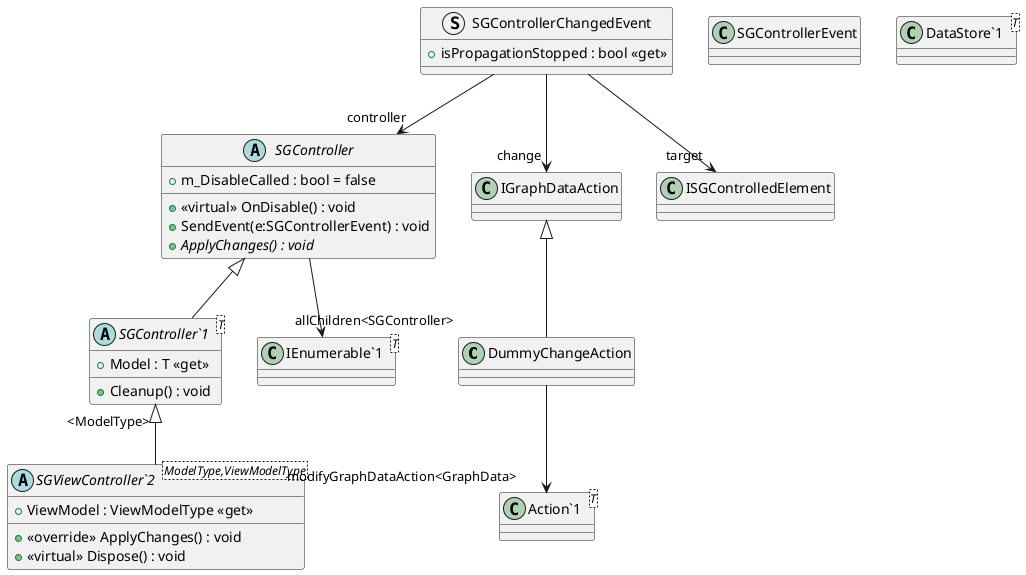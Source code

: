 @startuml
class DummyChangeAction {
}
struct SGControllerChangedEvent {
    + isPropagationStopped : bool <<get>>
}
class SGControllerEvent {
}
abstract class SGController {
    + m_DisableCalled : bool = false
    + <<virtual>> OnDisable() : void
    + SendEvent(e:SGControllerEvent) : void
    + {abstract} ApplyChanges() : void
}
abstract class "SGController`1"<T> {
    + Model : T <<get>>
    + Cleanup() : void
}
abstract class "SGViewController`2"<ModelType,ViewModelType> {
    + ViewModel : ViewModelType <<get>>
    + <<override>> ApplyChanges() : void
    + <<virtual>> Dispose() : void
}
class "DataStore`1"<T> {
}
class "Action`1"<T> {
}
class "IEnumerable`1"<T> {
}
IGraphDataAction <|-- DummyChangeAction
DummyChangeAction --> "modifyGraphDataAction<GraphData>" "Action`1"
SGControllerChangedEvent --> "target" ISGControlledElement
SGControllerChangedEvent --> "controller" SGController
SGControllerChangedEvent --> "change" IGraphDataAction
SGController --> "allChildren<SGController>" "IEnumerable`1"
SGController <|-- "SGController`1"
"SGController`1" "<ModelType>" <|-- "SGViewController`2"
@enduml
